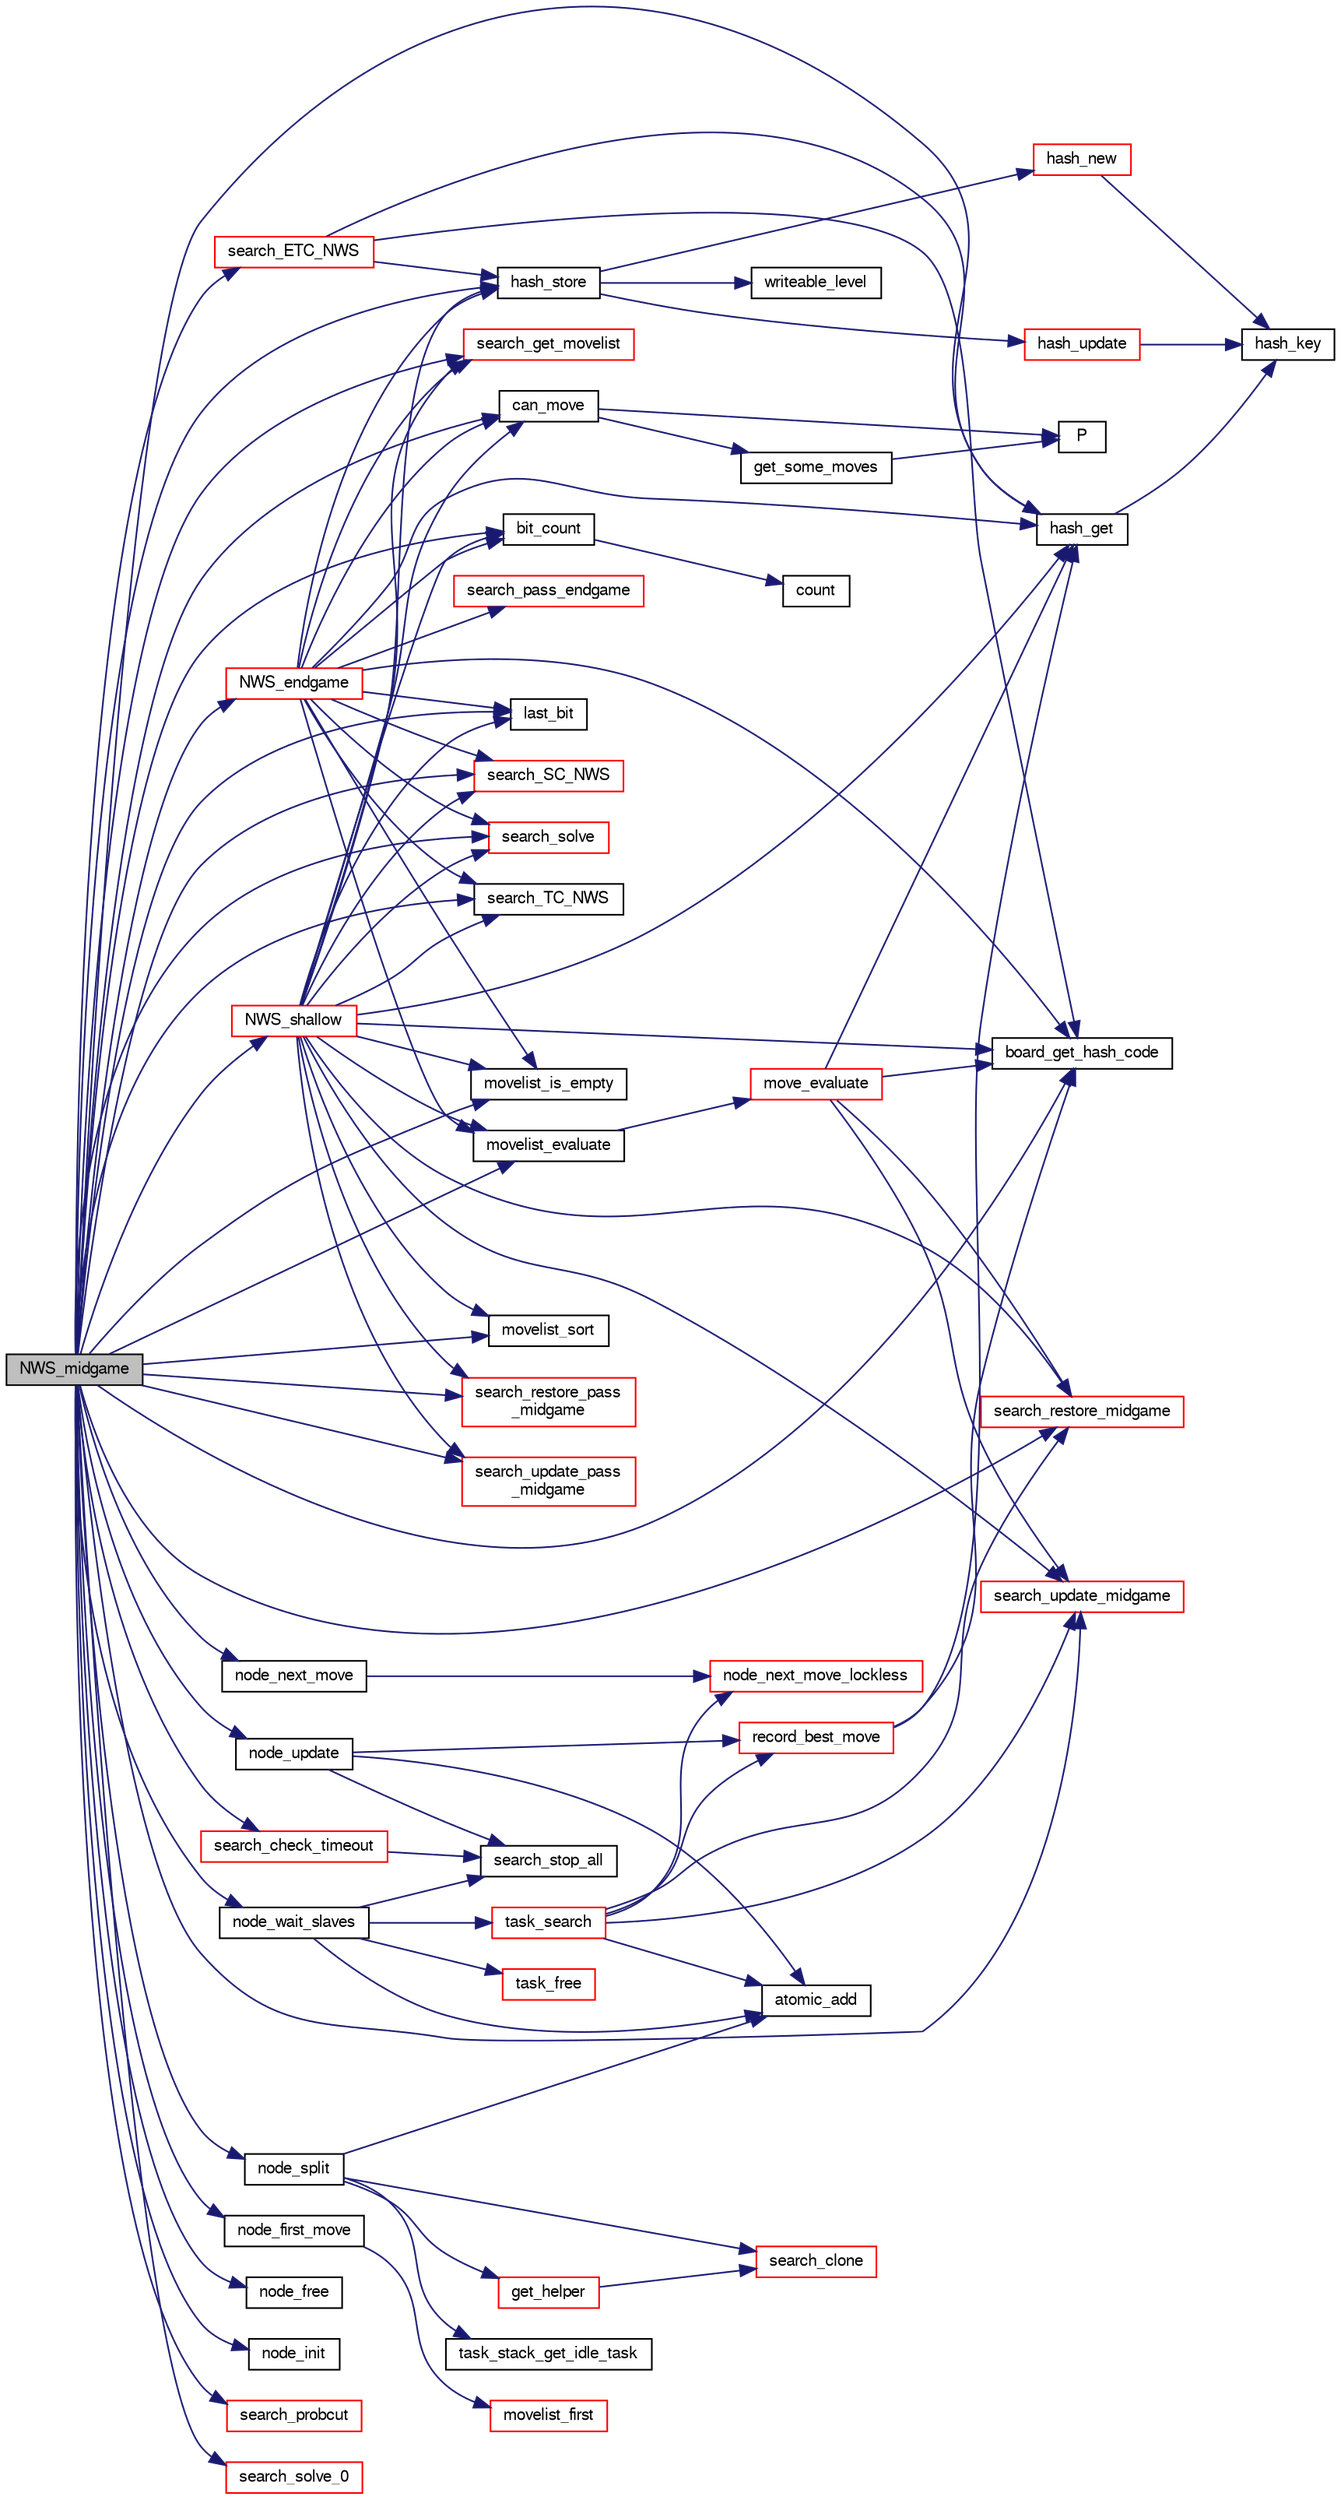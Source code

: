 digraph "NWS_midgame"
{
 // LATEX_PDF_SIZE
  bgcolor="transparent";
  edge [fontname="FreeSans",fontsize="10",labelfontname="FreeSans",labelfontsize="10"];
  node [fontname="FreeSans",fontsize="10",shape=record];
  rankdir="LR";
  Node1 [label="NWS_midgame",height=0.2,width=0.4,color="black", fillcolor="grey75", style="filled", fontcolor="black",tooltip="Evaluate a midgame position with a Null Window Search algorithm."];
  Node1 -> Node2 [color="midnightblue",fontsize="10",style="solid",fontname="FreeSans"];
  Node2 [label="bit_count",height=0.2,width=0.4,color="black",URL="$bit_8c.html#a830fec0a90989da1f1900ff609b92167",tooltip="Count the number of bits set to one in an unsigned long long."];
  Node2 -> Node3 [color="midnightblue",fontsize="10",style="solid",fontname="FreeSans"];
  Node3 [label="count",height=0.2,width=0.4,color="black",URL="$generate__flip_8c.html#a1a1d6a2cdbded5c35040f6555e948770",tooltip=" "];
  Node1 -> Node4 [color="midnightblue",fontsize="10",style="solid",fontname="FreeSans"];
  Node4 [label="board_get_hash_code",height=0.2,width=0.4,color="black",URL="$board_8c.html#a0e6cff6e714bcb714e2b9b2d7b9fbec6",tooltip="Compute a hash code."];
  Node1 -> Node5 [color="midnightblue",fontsize="10",style="solid",fontname="FreeSans"];
  Node5 [label="can_move",height=0.2,width=0.4,color="black",URL="$board_8c.html#ae1a532d6eaa0e55357d0f4b9cd659b88",tooltip="Check if a player can move."];
  Node5 -> Node6 [color="midnightblue",fontsize="10",style="solid",fontname="FreeSans"];
  Node6 [label="get_some_moves",height=0.2,width=0.4,color="black",URL="$board_8c.html#a5db071e3e4d26a0b7d6425bb6333dd7f",tooltip="Get a part of the moves."];
  Node6 -> Node7 [color="midnightblue",fontsize="10",style="solid",fontname="FreeSans"];
  Node7 [label="P",height=0.2,width=0.4,color="black",URL="$generate__flip_8c.html#a11481f01e169aee1117c83a352c22222",tooltip=" "];
  Node5 -> Node7 [color="midnightblue",fontsize="10",style="solid",fontname="FreeSans"];
  Node1 -> Node8 [color="midnightblue",fontsize="10",style="solid",fontname="FreeSans"];
  Node8 [label="hash_get",height=0.2,width=0.4,color="black",URL="$hash-lock-free_8c.html#a6f54ce833279fec9ac110dcce45565ad",tooltip="Find an hash table entry according to the evaluated board hash codes."];
  Node8 -> Node9 [color="midnightblue",fontsize="10",style="solid",fontname="FreeSans"];
  Node9 [label="hash_key",height=0.2,width=0.4,color="black",URL="$hash-lock-free_8c.html#aeafd0b4e6665b357afcff5dd30723c15",tooltip="Transform hash data into a 64 bits key."];
  Node1 -> Node10 [color="midnightblue",fontsize="10",style="solid",fontname="FreeSans"];
  Node10 [label="hash_store",height=0.2,width=0.4,color="black",URL="$hash-lock-free_8c.html#ae70e5c17e3d2cf7fb49e085be7092843",tooltip="Store an hashtable item."];
  Node10 -> Node11 [color="midnightblue",fontsize="10",style="solid",fontname="FreeSans"];
  Node11 [label="hash_new",height=0.2,width=0.4,color="red",URL="$hash-lock-free_8c.html#ad5221370b52335bbd99bc7032f212481",tooltip="Initialize a new hash table item."];
  Node11 -> Node9 [color="midnightblue",fontsize="10",style="solid",fontname="FreeSans"];
  Node10 -> Node13 [color="midnightblue",fontsize="10",style="solid",fontname="FreeSans"];
  Node13 [label="hash_update",height=0.2,width=0.4,color="red",URL="$hash-lock-free_8c.html#a8cd45c12c1c253e7c40e12dd2b3a310c",tooltip="update the hash entry"];
  Node13 -> Node9 [color="midnightblue",fontsize="10",style="solid",fontname="FreeSans"];
  Node10 -> Node16 [color="midnightblue",fontsize="10",style="solid",fontname="FreeSans"];
  Node16 [label="writeable_level",height=0.2,width=0.4,color="black",URL="$hash-lock-free_8c.html#aa41c220979591f6be05f9c30fae53261",tooltip="make a level from date, cost, depth & selectivity."];
  Node1 -> Node17 [color="midnightblue",fontsize="10",style="solid",fontname="FreeSans"];
  Node17 [label="last_bit",height=0.2,width=0.4,color="black",URL="$bit_8c.html#ad47d9158c952a78b9602c699ab6ece49",tooltip="Search the last bit set (same as log2())."];
  Node1 -> Node18 [color="midnightblue",fontsize="10",style="solid",fontname="FreeSans"];
  Node18 [label="movelist_evaluate",height=0.2,width=0.4,color="black",URL="$move_8c.html#a9b4b1c7be1b237198713f0355f60fe28",tooltip="Evaluate a list of move in order to sort it."];
  Node18 -> Node19 [color="midnightblue",fontsize="10",style="solid",fontname="FreeSans"];
  Node19 [label="move_evaluate",height=0.2,width=0.4,color="red",URL="$move_8c.html#a57eefc66553dd853ba6a21d3d6abb3e0",tooltip="Evaluate a list of move."];
  Node19 -> Node4 [color="midnightblue",fontsize="10",style="solid",fontname="FreeSans"];
  Node19 -> Node8 [color="midnightblue",fontsize="10",style="solid",fontname="FreeSans"];
  Node19 -> Node58 [color="midnightblue",fontsize="10",style="solid",fontname="FreeSans"];
  Node58 [label="search_restore_midgame",height=0.2,width=0.4,color="red",URL="$search_8c.html#a8ee87f18a6108894aecb6f0cda99fcf8",tooltip="Restore the search state as before a move."];
  Node19 -> Node61 [color="midnightblue",fontsize="10",style="solid",fontname="FreeSans"];
  Node61 [label="search_update_midgame",height=0.2,width=0.4,color="red",URL="$search_8c.html#a985ef3449348437e273c1d5c74ae74f6",tooltip="Update the search state after a move."];
  Node1 -> Node38 [color="midnightblue",fontsize="10",style="solid",fontname="FreeSans"];
  Node38 [label="movelist_is_empty",height=0.2,width=0.4,color="black",URL="$move_8c.html#a13dc373d7c20c99db5dfbc1b70e20d15",tooltip="Check if the list is empty."];
  Node1 -> Node39 [color="midnightblue",fontsize="10",style="solid",fontname="FreeSans"];
  Node39 [label="movelist_sort",height=0.2,width=0.4,color="black",URL="$move_8c.html#a38bfc9e186591a76e2b3c673075effd3",tooltip="Sort all moves."];
  Node1 -> Node70 [color="midnightblue",fontsize="10",style="solid",fontname="FreeSans"];
  Node70 [label="node_first_move",height=0.2,width=0.4,color="black",URL="$ybwc_8c.html#add2247a628b88fd27119dfbe49a41111",tooltip="Get the first move of the move list."];
  Node70 -> Node71 [color="midnightblue",fontsize="10",style="solid",fontname="FreeSans"];
  Node71 [label="movelist_first",height=0.2,width=0.4,color="red",URL="$move_8c.html#a344c538364b7077c15a57c8ec0c4a947",tooltip="Return the first move of the list."];
  Node1 -> Node73 [color="midnightblue",fontsize="10",style="solid",fontname="FreeSans"];
  Node73 [label="node_free",height=0.2,width=0.4,color="black",URL="$ybwc_8c.html#a9158549a90b34b758a3371f60e93a65b",tooltip="Free Resources allocated by a node."];
  Node1 -> Node74 [color="midnightblue",fontsize="10",style="solid",fontname="FreeSans"];
  Node74 [label="node_init",height=0.2,width=0.4,color="black",URL="$ybwc_8c.html#ad4a0c85671094fb20a59df4aed9202b5",tooltip="Initialize a node."];
  Node1 -> Node75 [color="midnightblue",fontsize="10",style="solid",fontname="FreeSans"];
  Node75 [label="node_next_move",height=0.2,width=0.4,color="black",URL="$ybwc_8c.html#a744689fe7920707e9cf5a4149be74b46",tooltip="Get the next move of the move list."];
  Node75 -> Node76 [color="midnightblue",fontsize="10",style="solid",fontname="FreeSans"];
  Node76 [label="node_next_move_lockless",height=0.2,width=0.4,color="red",URL="$ybwc_8c.html#afa0e58a0825e315ec77c2504f4f3f1fe",tooltip="Get the next move of the move list."];
  Node1 -> Node77 [color="midnightblue",fontsize="10",style="solid",fontname="FreeSans"];
  Node77 [label="node_split",height=0.2,width=0.4,color="black",URL="$ybwc_8c.html#a7dba05be5b187eb162b9311c91e22b38",tooltip="Node split."];
  Node77 -> Node78 [color="midnightblue",fontsize="10",style="solid",fontname="FreeSans"];
  Node78 [label="atomic_add",height=0.2,width=0.4,color="black",URL="$util_8h.html#a810a91328534783b77f0e95327f37270",tooltip=" "];
  Node77 -> Node79 [color="midnightblue",fontsize="10",style="solid",fontname="FreeSans"];
  Node79 [label="get_helper",height=0.2,width=0.4,color="red",URL="$ybwc_8c.html#af882b1bf581c1a2afc29dd8624478421",tooltip="Seek for & use an helper node."];
  Node79 -> Node80 [color="midnightblue",fontsize="10",style="solid",fontname="FreeSans"];
  Node80 [label="search_clone",height=0.2,width=0.4,color="red",URL="$search_8c.html#a7af3e3571b317c44cd1f669ec2eb4be8",tooltip="Clone a search for parallel search."];
  Node77 -> Node80 [color="midnightblue",fontsize="10",style="solid",fontname="FreeSans"];
  Node77 -> Node87 [color="midnightblue",fontsize="10",style="solid",fontname="FreeSans"];
  Node87 [label="task_stack_get_idle_task",height=0.2,width=0.4,color="black",URL="$ybwc_8c.html#a8d11f7bb4a76bc871550c8be50abdaf8",tooltip="Return, if available, an idle task."];
  Node1 -> Node88 [color="midnightblue",fontsize="10",style="solid",fontname="FreeSans"];
  Node88 [label="node_update",height=0.2,width=0.4,color="black",URL="$ybwc_8c.html#aaa3720f7191596fadf637ee6fddc8666",tooltip="Update a node."];
  Node88 -> Node78 [color="midnightblue",fontsize="10",style="solid",fontname="FreeSans"];
  Node88 -> Node89 [color="midnightblue",fontsize="10",style="solid",fontname="FreeSans"];
  Node89 [label="record_best_move",height=0.2,width=0.4,color="red",URL="$root_8c.html#ae557ecf41efe8b033969349603c765e2",tooltip="Record best move."];
  Node89 -> Node4 [color="midnightblue",fontsize="10",style="solid",fontname="FreeSans"];
  Node89 -> Node8 [color="midnightblue",fontsize="10",style="solid",fontname="FreeSans"];
  Node88 -> Node103 [color="midnightblue",fontsize="10",style="solid",fontname="FreeSans"];
  Node103 [label="search_stop_all",height=0.2,width=0.4,color="black",URL="$search_8c.html#ad775910af78c46412b5ee4b8bc887b67",tooltip="Stop the search."];
  Node1 -> Node104 [color="midnightblue",fontsize="10",style="solid",fontname="FreeSans"];
  Node104 [label="node_wait_slaves",height=0.2,width=0.4,color="black",URL="$ybwc_8c.html#a6cab65bf7dade2f8653a2e3276b89c78",tooltip="Wait for slaves termination."];
  Node104 -> Node78 [color="midnightblue",fontsize="10",style="solid",fontname="FreeSans"];
  Node104 -> Node103 [color="midnightblue",fontsize="10",style="solid",fontname="FreeSans"];
  Node104 -> Node105 [color="midnightblue",fontsize="10",style="solid",fontname="FreeSans"];
  Node105 [label="task_free",height=0.2,width=0.4,color="red",URL="$ybwc_8c.html#a7ac944c5b45b2c8870c2eea4d4a140bb",tooltip="Free resources used by a task."];
  Node104 -> Node109 [color="midnightblue",fontsize="10",style="solid",fontname="FreeSans"];
  Node109 [label="task_search",height=0.2,width=0.4,color="red",URL="$ybwc_8c.html#aaa4fc1461e78cd5569318f9e19399e50",tooltip="A parallel search within a Task structure."];
  Node109 -> Node78 [color="midnightblue",fontsize="10",style="solid",fontname="FreeSans"];
  Node109 -> Node76 [color="midnightblue",fontsize="10",style="solid",fontname="FreeSans"];
  Node109 -> Node89 [color="midnightblue",fontsize="10",style="solid",fontname="FreeSans"];
  Node109 -> Node58 [color="midnightblue",fontsize="10",style="solid",fontname="FreeSans"];
  Node109 -> Node61 [color="midnightblue",fontsize="10",style="solid",fontname="FreeSans"];
  Node1 -> Node111 [color="midnightblue",fontsize="10",style="solid",fontname="FreeSans"];
  Node111 [label="NWS_endgame",height=0.2,width=0.4,color="red",URL="$endgame_8c.html#a3a2fd5b24cddcf17f9b29921bbf9ec57",tooltip="Evaluate an endgame position with a Null Window Search algorithm."];
  Node111 -> Node2 [color="midnightblue",fontsize="10",style="solid",fontname="FreeSans"];
  Node111 -> Node4 [color="midnightblue",fontsize="10",style="solid",fontname="FreeSans"];
  Node111 -> Node5 [color="midnightblue",fontsize="10",style="solid",fontname="FreeSans"];
  Node111 -> Node8 [color="midnightblue",fontsize="10",style="solid",fontname="FreeSans"];
  Node111 -> Node10 [color="midnightblue",fontsize="10",style="solid",fontname="FreeSans"];
  Node111 -> Node17 [color="midnightblue",fontsize="10",style="solid",fontname="FreeSans"];
  Node111 -> Node18 [color="midnightblue",fontsize="10",style="solid",fontname="FreeSans"];
  Node111 -> Node38 [color="midnightblue",fontsize="10",style="solid",fontname="FreeSans"];
  Node111 -> Node63 [color="midnightblue",fontsize="10",style="solid",fontname="FreeSans"];
  Node63 [label="search_get_movelist",height=0.2,width=0.4,color="red",URL="$search_8c.html#a507955218cafd96b85d29981f3ea6f8d",tooltip="Get a list of legal moves."];
  Node111 -> Node112 [color="midnightblue",fontsize="10",style="solid",fontname="FreeSans"];
  Node112 [label="search_pass_endgame",height=0.2,width=0.4,color="red",URL="$search_8c.html#a45d07951448627b50a92b1c872367469",tooltip="Update the search state after a passing move."];
  Node111 -> Node64 [color="midnightblue",fontsize="10",style="solid",fontname="FreeSans"];
  Node64 [label="search_SC_NWS",height=0.2,width=0.4,color="red",URL="$search_8c.html#afb7a2b1fa945dd8f14a8e56639fde259",tooltip="Stability Cutoff (TC)."];
  Node111 -> Node54 [color="midnightblue",fontsize="10",style="solid",fontname="FreeSans"];
  Node54 [label="search_solve",height=0.2,width=0.4,color="red",URL="$endgame_8c.html#a94a89fc327a63ea97d5e30c7c981a2aa",tooltip="Get the final score."];
  Node111 -> Node67 [color="midnightblue",fontsize="10",style="solid",fontname="FreeSans"];
  Node67 [label="search_TC_NWS",height=0.2,width=0.4,color="black",URL="$search_8c.html#a1df9af0edd9d96eb16b7ade51a96dbf4",tooltip="Transposition Cutoff (TC)."];
  Node1 -> Node40 [color="midnightblue",fontsize="10",style="solid",fontname="FreeSans"];
  Node40 [label="NWS_shallow",height=0.2,width=0.4,color="red",URL="$midgame_8c.html#af1a84e98330ad790762f316451f36067",tooltip="Evaluate a midgame position with a Null Window Search algorithm."];
  Node40 -> Node2 [color="midnightblue",fontsize="10",style="solid",fontname="FreeSans"];
  Node40 -> Node4 [color="midnightblue",fontsize="10",style="solid",fontname="FreeSans"];
  Node40 -> Node5 [color="midnightblue",fontsize="10",style="solid",fontname="FreeSans"];
  Node40 -> Node8 [color="midnightblue",fontsize="10",style="solid",fontname="FreeSans"];
  Node40 -> Node10 [color="midnightblue",fontsize="10",style="solid",fontname="FreeSans"];
  Node40 -> Node17 [color="midnightblue",fontsize="10",style="solid",fontname="FreeSans"];
  Node40 -> Node18 [color="midnightblue",fontsize="10",style="solid",fontname="FreeSans"];
  Node40 -> Node38 [color="midnightblue",fontsize="10",style="solid",fontname="FreeSans"];
  Node40 -> Node39 [color="midnightblue",fontsize="10",style="solid",fontname="FreeSans"];
  Node40 -> Node63 [color="midnightblue",fontsize="10",style="solid",fontname="FreeSans"];
  Node40 -> Node58 [color="midnightblue",fontsize="10",style="solid",fontname="FreeSans"];
  Node40 -> Node51 [color="midnightblue",fontsize="10",style="solid",fontname="FreeSans"];
  Node51 [label="search_restore_pass\l_midgame",height=0.2,width=0.4,color="red",URL="$search_8c.html#a5e9707f0c579c46996fba87fedecb58c",tooltip="Update the search state after a passing move."];
  Node40 -> Node64 [color="midnightblue",fontsize="10",style="solid",fontname="FreeSans"];
  Node40 -> Node54 [color="midnightblue",fontsize="10",style="solid",fontname="FreeSans"];
  Node40 -> Node67 [color="midnightblue",fontsize="10",style="solid",fontname="FreeSans"];
  Node40 -> Node61 [color="midnightblue",fontsize="10",style="solid",fontname="FreeSans"];
  Node40 -> Node56 [color="midnightblue",fontsize="10",style="solid",fontname="FreeSans"];
  Node56 [label="search_update_pass\l_midgame",height=0.2,width=0.4,color="red",URL="$search_8c.html#af34e8681551a63ca25390b3c87bbf9f7",tooltip="Update the search state after a passing move."];
  Node1 -> Node122 [color="midnightblue",fontsize="10",style="solid",fontname="FreeSans"];
  Node122 [label="search_check_timeout",height=0.2,width=0.4,color="red",URL="$search_8c.html#a1fc126733c7201381ebb66cb42e23ad7",tooltip="Check if it can iterate more..."];
  Node122 -> Node103 [color="midnightblue",fontsize="10",style="solid",fontname="FreeSans"];
  Node1 -> Node124 [color="midnightblue",fontsize="10",style="solid",fontname="FreeSans"];
  Node124 [label="search_ETC_NWS",height=0.2,width=0.4,color="red",URL="$search_8c.html#acca0552701cb0d46a406101f5f426e17",tooltip="Enhanced Transposition Cutoff (ETC)."];
  Node124 -> Node4 [color="midnightblue",fontsize="10",style="solid",fontname="FreeSans"];
  Node124 -> Node8 [color="midnightblue",fontsize="10",style="solid",fontname="FreeSans"];
  Node124 -> Node10 [color="midnightblue",fontsize="10",style="solid",fontname="FreeSans"];
  Node1 -> Node63 [color="midnightblue",fontsize="10",style="solid",fontname="FreeSans"];
  Node1 -> Node125 [color="midnightblue",fontsize="10",style="solid",fontname="FreeSans"];
  Node125 [label="search_probcut",height=0.2,width=0.4,color="red",URL="$midgame_8c.html#a232fed82bb28cdcc18d59d1cfecab0f1",tooltip="Probcut."];
  Node1 -> Node58 [color="midnightblue",fontsize="10",style="solid",fontname="FreeSans"];
  Node1 -> Node51 [color="midnightblue",fontsize="10",style="solid",fontname="FreeSans"];
  Node1 -> Node64 [color="midnightblue",fontsize="10",style="solid",fontname="FreeSans"];
  Node1 -> Node54 [color="midnightblue",fontsize="10",style="solid",fontname="FreeSans"];
  Node1 -> Node129 [color="midnightblue",fontsize="10",style="solid",fontname="FreeSans"];
  Node129 [label="search_solve_0",height=0.2,width=0.4,color="red",URL="$endgame_8c.html#ae04cc7f1a6a497061ed834030a426912",tooltip="Get the final score."];
  Node1 -> Node67 [color="midnightblue",fontsize="10",style="solid",fontname="FreeSans"];
  Node1 -> Node61 [color="midnightblue",fontsize="10",style="solid",fontname="FreeSans"];
  Node1 -> Node56 [color="midnightblue",fontsize="10",style="solid",fontname="FreeSans"];
}
